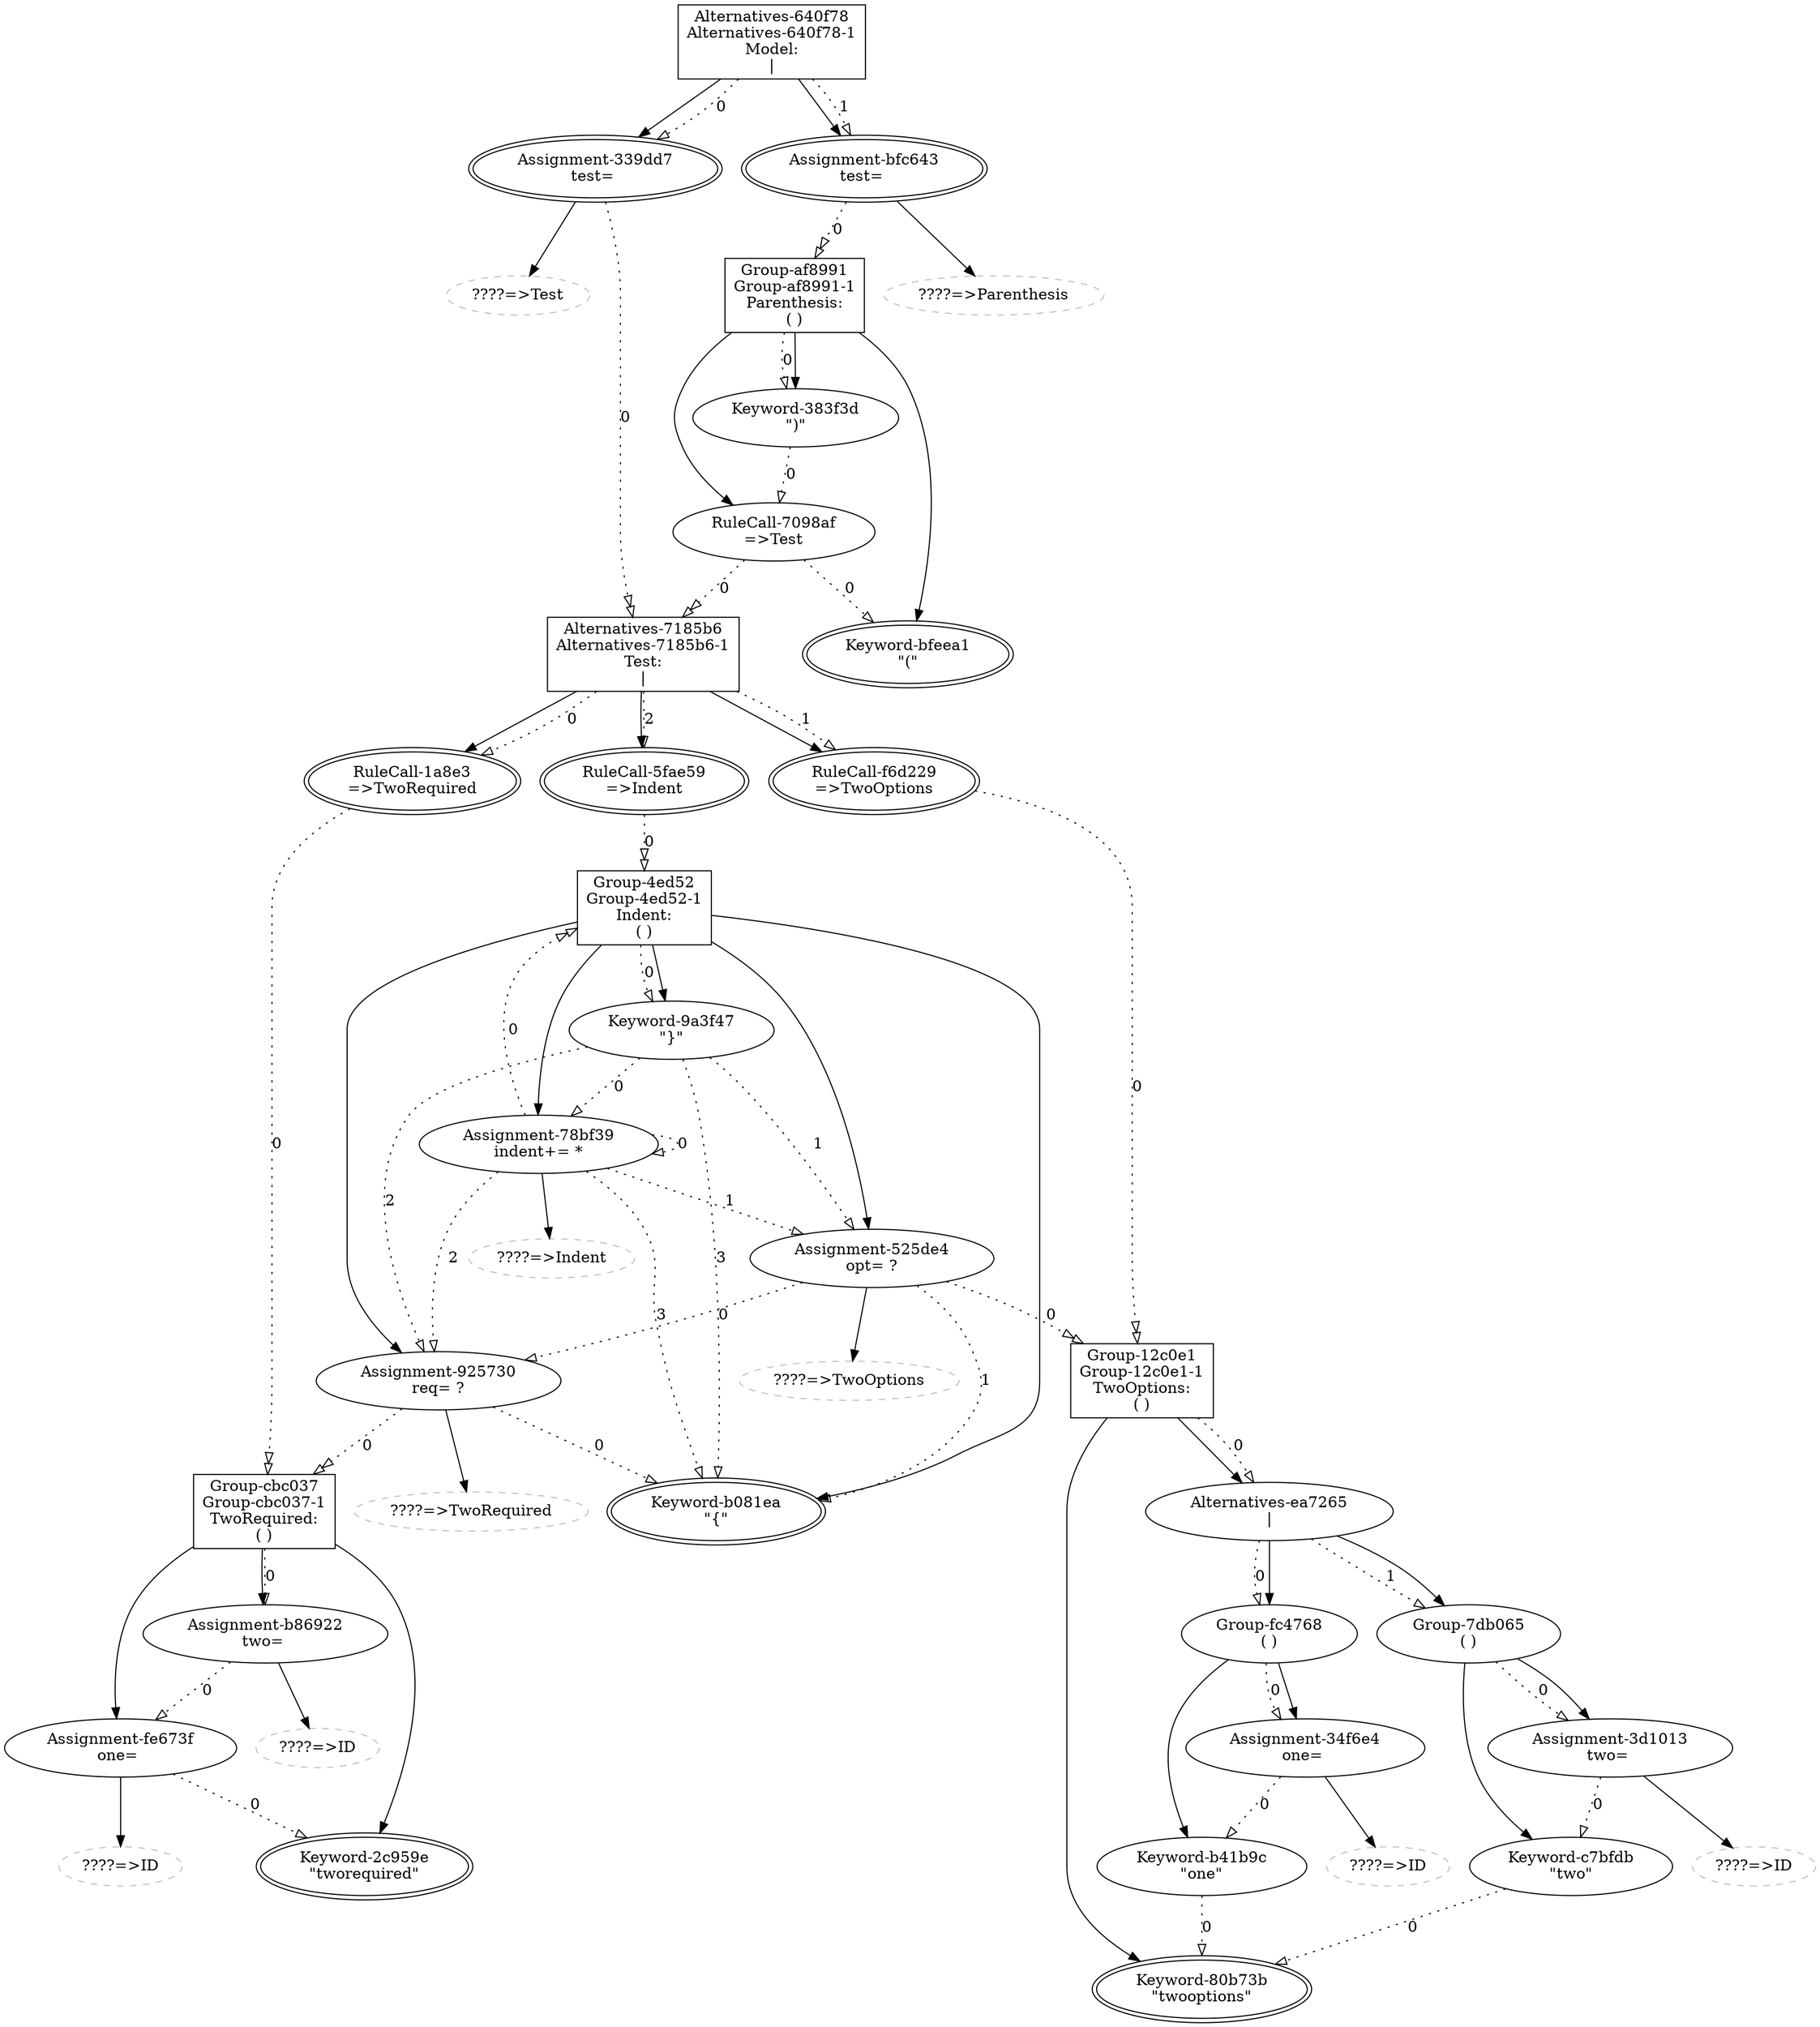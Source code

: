 ## This is a Graphviz .dot file (http://www.graphviz.org/)
## You can use the command 'dot -Tpdf this.dot > out.pdf' to render it.
digraph G {
alternatives13073668 [shape=record,label="Alternatives-640f78\nAlternatives-640f78-1\nModel:\n\|"];
assignment14722694 [label="Assignment-339dd7\ntest= ",peripheries=2];
rulecall13945008 [color=grey,label="????=>Test",style=dashed];
assignment12831341 [label="Assignment-bfc643\ntest= ",peripheries=2];
rulecall2016580 [color=grey,label="????=>Parenthesis",style=dashed];
group11063945 [shape=record,label="Group-af8991\nGroup-af8991-1\nParenthesis:\n( )"];
keyword9842187 [label="Keyword-bfeea1\n\"(\"",peripheries=2];
rulecall11072976 [label="RuleCall-7098af\n=>Test"];
keyword10641764 [label="Keyword-383f3d\n\")\""];
alternatives11002691 [shape=record,label="Alternatives-7185b6\nAlternatives-7185b6-1\nTest:\n\|"];
rulecall3768465 [label="RuleCall-1a8e3\n=>TwoRequired",peripheries=2];
rulecall2601934 [label="RuleCall-f6d229\n=>TwoOptions",peripheries=2];
rulecall9295487 [label="RuleCall-5fae59\n=>Indent",peripheries=2];
group12620835 [shape=record,label="Group-cbc037\nGroup-cbc037-1\nTwoRequired:\n( )"];
keyword4042428 [label="Keyword-2c959e\n\"tworequired\"",peripheries=2];
assignment10154024 [label="Assignment-fe673f\none= "];
rulecall849355 [color=grey,label="????=>ID",style=dashed];
assignment14484163 [label="Assignment-b86922\ntwo= "];
rulecall14714759 [color=grey,label="????=>ID",style=dashed];
group1565951 [shape=record,label="Group-12c0e1\nGroup-12c0e1-1\nTwoOptions:\n( )"];
keyword12275204 [label="Keyword-80b73b\n\"twooptions\"",peripheries=2];
alternatives16718524 [label="Alternatives-ea7265\n\|"];
group3429803 [label="Group-fc4768\n( )"];
keyword14977450 [label="Keyword-b41b9c\n\"one\""];
assignment661544 [label="Assignment-34f6e4\none= "];
rulecall12054859 [color=grey,label="????=>ID",style=dashed];
group4362244 [label="Group-7db065\n( )"];
keyword16585065 [label="Keyword-c7bfdb\n\"two\""];
assignment8537373 [label="Assignment-3d1013\ntwo= "];
rulecall8891683 [color=grey,label="????=>ID",style=dashed];
group6006513 [shape=record,label="Group-4ed52\nGroup-4ed52-1\nIndent:\n( )"];
keyword2967314 [label="Keyword-b081ea\n\"{\"",peripheries=2];
assignment9772811 [label="Assignment-925730\nreq= ?"];
rulecall2704357 [color=grey,label="????=>TwoRequired",style=dashed];
assignment2649976 [label="Assignment-525de4\nopt= ?"];
rulecall11418146 [color=grey,label="????=>TwoOptions",style=dashed];
assignment6985535 [label="Assignment-78bf39\nindent+= *"];
rulecall15715507 [color=grey,label="????=>Indent",style=dashed];
keyword6826338 [label="Keyword-9a3f47\n\"}\""];
assignment14722694->rulecall13945008 [];
assignment14722694->alternatives11002691 [label=0,style=dotted,arrowhead=onormalonormal];
alternatives13073668->assignment14722694 [];
assignment12831341->rulecall2016580 [];
assignment12831341->group11063945 [label=0,style=dotted,arrowhead=onormalonormal];
alternatives13073668->assignment12831341 [];
alternatives13073668->assignment14722694 [label=0,style=dotted,arrowhead=onormal];
alternatives13073668->assignment12831341 [label=1,style=dotted,arrowhead=onormal];
group11063945->keyword9842187 [];
rulecall11072976->alternatives11002691 [label=0,style=dotted,arrowhead=onormalonormal];
rulecall11072976->keyword9842187 [arrowtail=odot,label=0,style=dotted,arrowhead=onormal];
group11063945->rulecall11072976 [];
keyword10641764->rulecall11072976 [label=0,style=dotted,arrowhead=onormal];
group11063945->keyword10641764 [];
group11063945->keyword10641764 [label=0,style=dotted,arrowhead=onormal];
rulecall3768465->group12620835 [label=0,style=dotted,arrowhead=onormalonormal];
alternatives11002691->rulecall3768465 [];
rulecall2601934->group1565951 [label=0,style=dotted,arrowhead=onormalonormal];
alternatives11002691->rulecall2601934 [];
rulecall9295487->group6006513 [label=0,style=dotted,arrowhead=onormalonormal];
alternatives11002691->rulecall9295487 [];
alternatives11002691->rulecall3768465 [label=0,style=dotted,arrowhead=onormal];
alternatives11002691->rulecall2601934 [label=1,style=dotted,arrowhead=onormal];
alternatives11002691->rulecall9295487 [label=2,style=dotted,arrowhead=onormal];
group12620835->keyword4042428 [];
assignment10154024->rulecall849355 [];
assignment10154024->keyword4042428 [label=0,style=dotted,arrowhead=onormal];
group12620835->assignment10154024 [];
assignment14484163->rulecall14714759 [];
assignment14484163->assignment10154024 [label=0,style=dotted,arrowhead=onormal];
group12620835->assignment14484163 [];
group12620835->assignment14484163 [label=0,style=dotted,arrowhead=onormal];
group1565951->keyword12275204 [];
keyword14977450->keyword12275204 [label=0,style=dotted,arrowhead=onormal];
group3429803->keyword14977450 [];
assignment661544->rulecall12054859 [];
assignment661544->keyword14977450 [label=0,style=dotted,arrowhead=onormal];
group3429803->assignment661544 [];
group3429803->assignment661544 [label=0,style=dotted,arrowhead=onormal];
alternatives16718524->group3429803 [];
keyword16585065->keyword12275204 [label=0,style=dotted,arrowhead=onormal];
group4362244->keyword16585065 [];
assignment8537373->rulecall8891683 [];
assignment8537373->keyword16585065 [label=0,style=dotted,arrowhead=onormal];
group4362244->assignment8537373 [];
group4362244->assignment8537373 [label=0,style=dotted,arrowhead=onormal];
alternatives16718524->group4362244 [];
alternatives16718524->group3429803 [label=0,style=dotted,arrowhead=onormal];
alternatives16718524->group4362244 [label=1,style=dotted,arrowhead=onormal];
group1565951->alternatives16718524 [];
group1565951->alternatives16718524 [label=0,style=dotted,arrowhead=onormal];
group6006513->keyword2967314 [];
assignment9772811->rulecall2704357 [];
assignment9772811->group12620835 [label=0,style=dotted,arrowhead=onormalonormal];
assignment9772811->keyword2967314 [arrowtail=odot,label=0,style=dotted,arrowhead=onormal];
group6006513->assignment9772811 [];
assignment2649976->rulecall11418146 [];
assignment2649976->group1565951 [label=0,style=dotted,arrowhead=onormalonormal];
assignment2649976->assignment9772811 [arrowtail=odot,label=0,style=dotted,arrowhead=onormal];
assignment2649976->keyword2967314 [arrowtail=odot,label=1,style=dotted,arrowhead=onormal];
group6006513->assignment2649976 [];
assignment6985535->rulecall15715507 [];
assignment6985535->group6006513 [label=0,style=dotted,arrowhead=onormalonormal];
assignment6985535->assignment6985535 [arrowtail=odot,label=0,style=dotted,arrowhead=onormal];
assignment6985535->assignment2649976 [arrowtail=odot,label=1,style=dotted,arrowhead=onormal];
assignment6985535->assignment9772811 [arrowtail=odot,label=2,style=dotted,arrowhead=onormal];
assignment6985535->keyword2967314 [arrowtail=odot,label=3,style=dotted,arrowhead=onormal];
group6006513->assignment6985535 [];
keyword6826338->assignment6985535 [label=0,style=dotted,arrowhead=onormal];
keyword6826338->assignment2649976 [label=1,style=dotted,arrowhead=onormal];
keyword6826338->assignment9772811 [label=2,style=dotted,arrowhead=onormal];
keyword6826338->keyword2967314 [label=3,style=dotted,arrowhead=onormal];
group6006513->keyword6826338 [];
group6006513->keyword6826338 [label=0,style=dotted,arrowhead=onormal];
}

